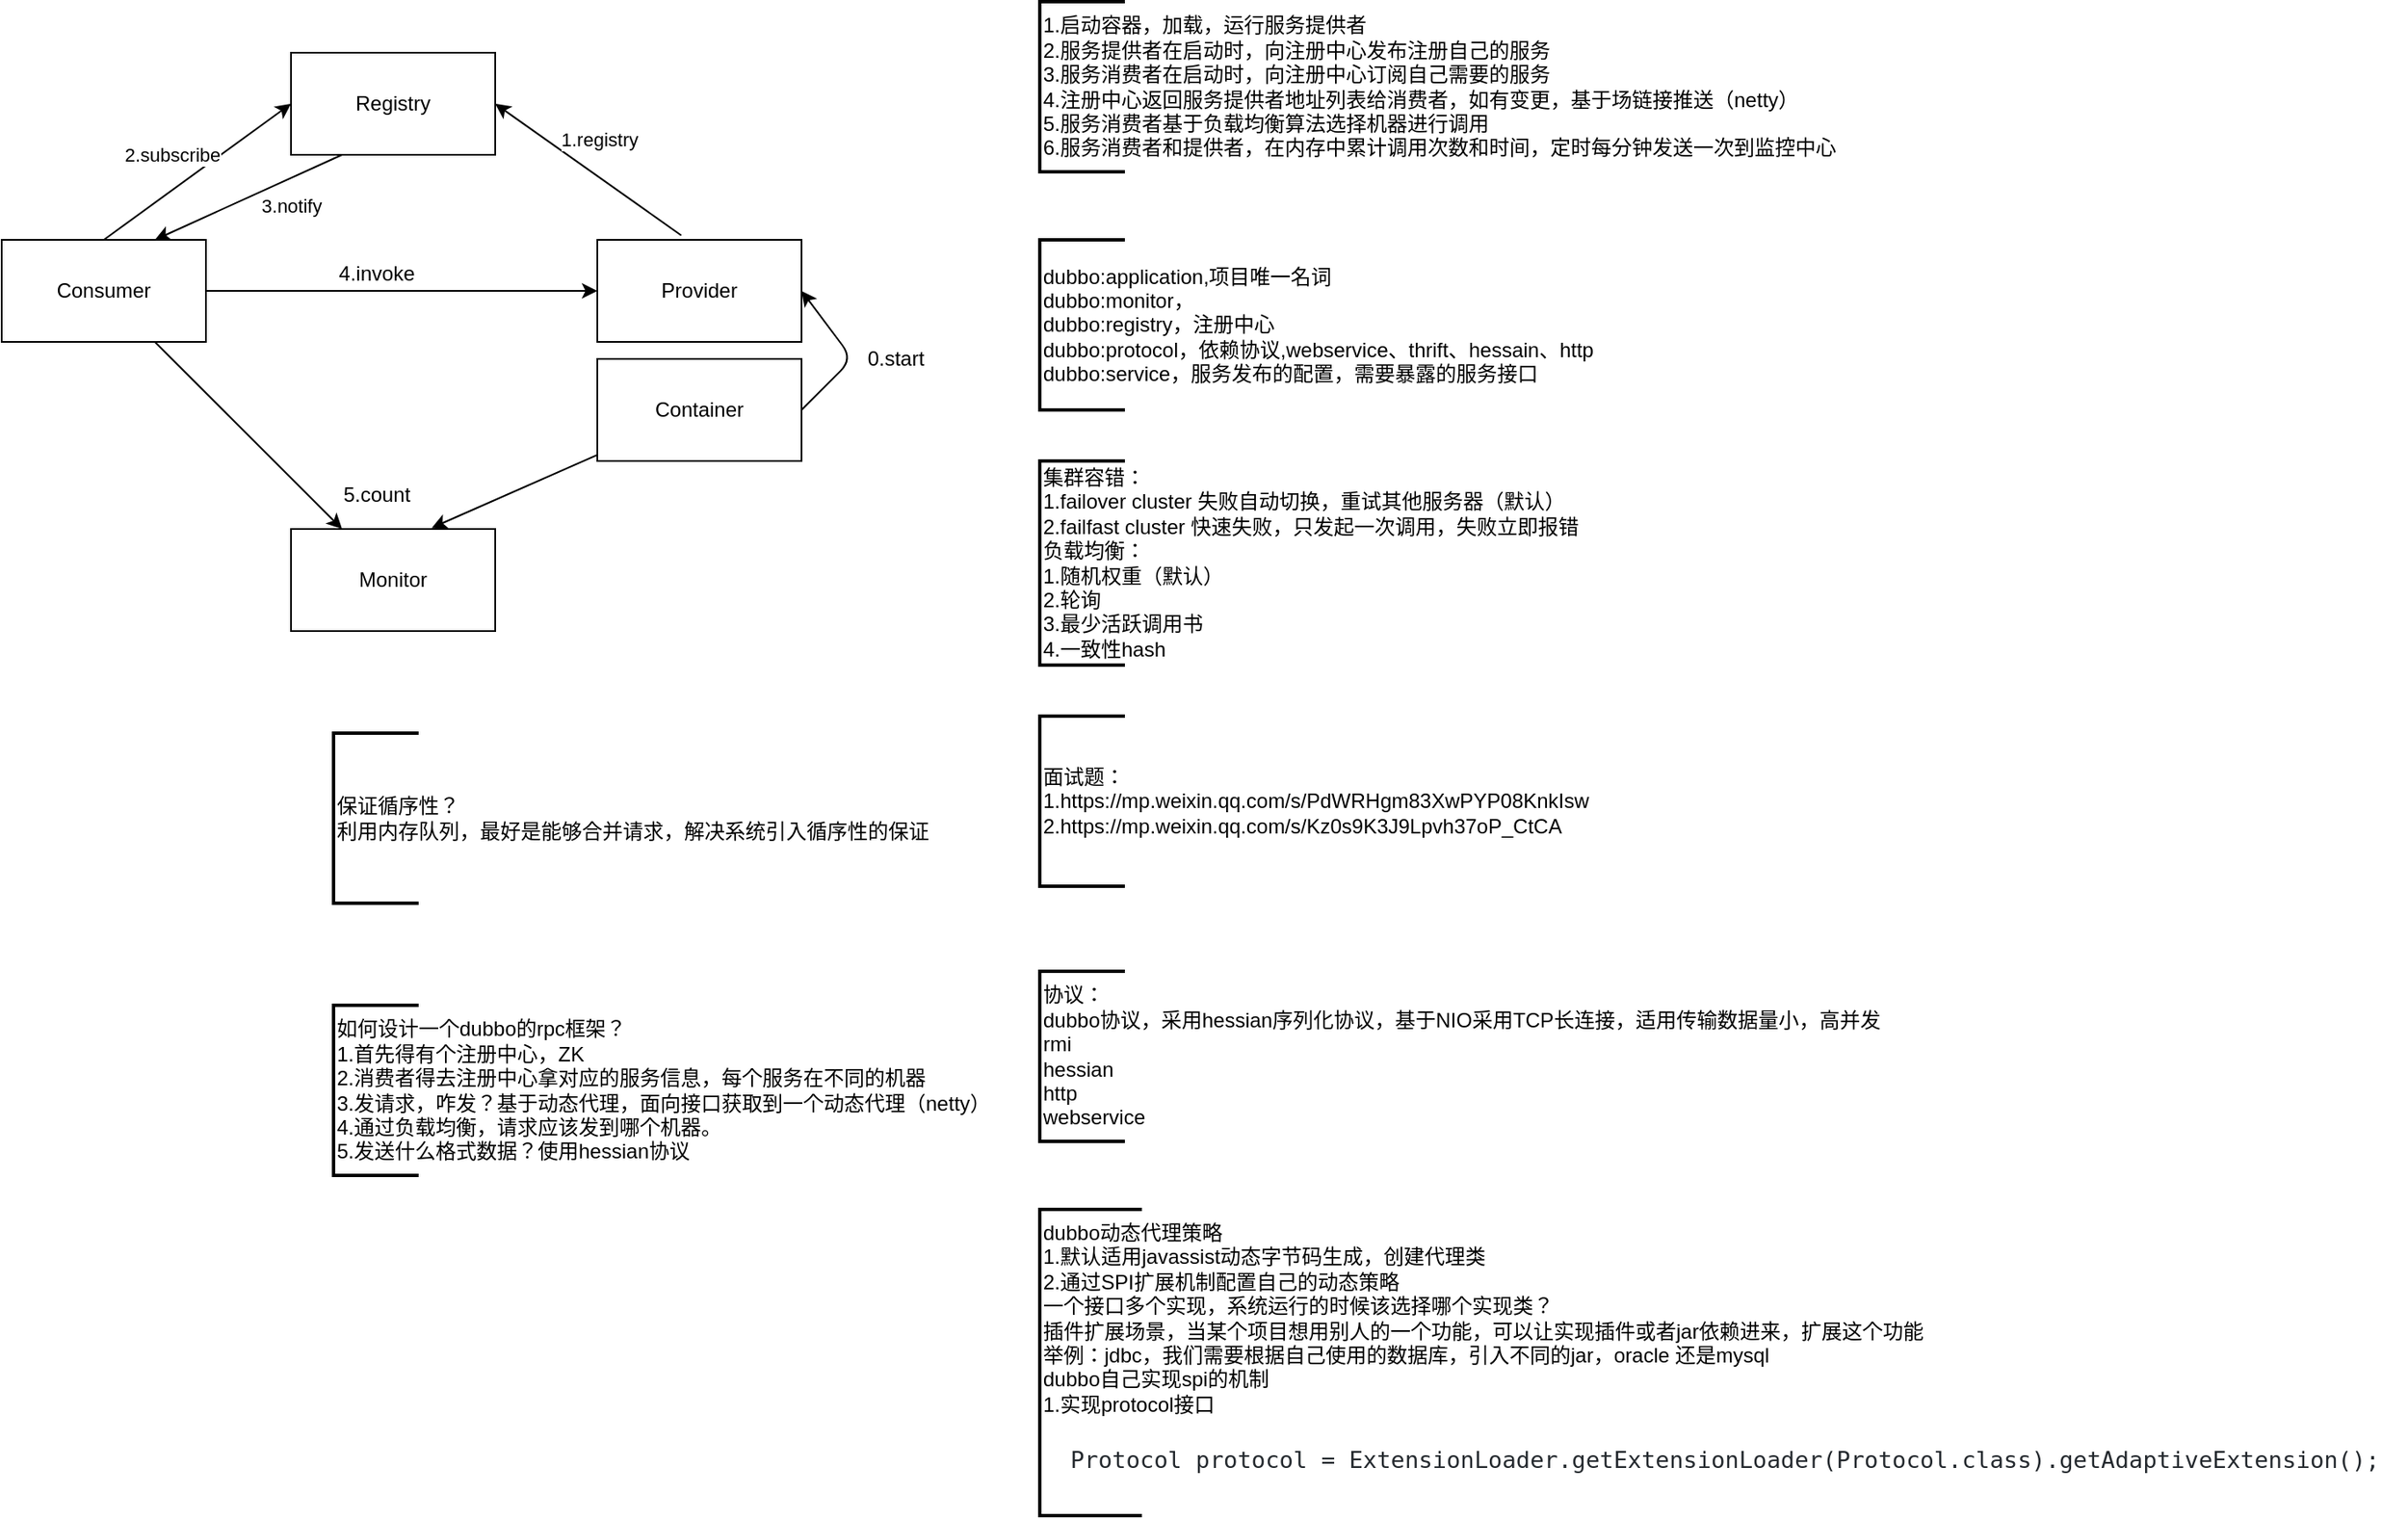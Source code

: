 <mxfile version="14.1.9" type="github">
  <diagram id="-2vOlbCm5UK6GnXF7qmE" name="Page-1">
    <mxGraphModel dx="652" dy="391" grid="1" gridSize="10" guides="1" tooltips="1" connect="1" arrows="1" fold="1" page="1" pageScale="1" pageWidth="827" pageHeight="1169" math="0" shadow="0">
      <root>
        <mxCell id="0" />
        <mxCell id="1" parent="0" />
        <mxCell id="QzGgwSaGUs0cwAOd74rH-1" value="Registry" style="rounded=0;whiteSpace=wrap;html=1;" parent="1" vertex="1">
          <mxGeometry x="330" y="70" width="120" height="60" as="geometry" />
        </mxCell>
        <mxCell id="QzGgwSaGUs0cwAOd74rH-14" style="edgeStyle=none;rounded=0;orthogonalLoop=1;jettySize=auto;html=1;" parent="1" source="QzGgwSaGUs0cwAOd74rH-2" target="QzGgwSaGUs0cwAOd74rH-3" edge="1">
          <mxGeometry relative="1" as="geometry" />
        </mxCell>
        <mxCell id="QzGgwSaGUs0cwAOd74rH-16" style="edgeStyle=none;rounded=0;orthogonalLoop=1;jettySize=auto;html=1;" parent="1" source="QzGgwSaGUs0cwAOd74rH-2" target="QzGgwSaGUs0cwAOd74rH-4" edge="1">
          <mxGeometry relative="1" as="geometry" />
        </mxCell>
        <mxCell id="QzGgwSaGUs0cwAOd74rH-2" value="Consumer" style="rounded=0;whiteSpace=wrap;html=1;" parent="1" vertex="1">
          <mxGeometry x="160" y="180" width="120" height="60" as="geometry" />
        </mxCell>
        <mxCell id="QzGgwSaGUs0cwAOd74rH-3" value="Provider" style="rounded=0;whiteSpace=wrap;html=1;" parent="1" vertex="1">
          <mxGeometry x="510" y="180" width="120" height="60" as="geometry" />
        </mxCell>
        <mxCell id="QzGgwSaGUs0cwAOd74rH-4" value="Monitor" style="rounded=0;whiteSpace=wrap;html=1;" parent="1" vertex="1">
          <mxGeometry x="330" y="350" width="120" height="60" as="geometry" />
        </mxCell>
        <mxCell id="QzGgwSaGUs0cwAOd74rH-17" style="edgeStyle=none;rounded=0;orthogonalLoop=1;jettySize=auto;html=1;entryX=0.689;entryY=-0.011;entryDx=0;entryDy=0;entryPerimeter=0;" parent="1" source="QzGgwSaGUs0cwAOd74rH-5" target="QzGgwSaGUs0cwAOd74rH-4" edge="1">
          <mxGeometry relative="1" as="geometry" />
        </mxCell>
        <mxCell id="QzGgwSaGUs0cwAOd74rH-5" value="Container" style="rounded=0;whiteSpace=wrap;html=1;" parent="1" vertex="1">
          <mxGeometry x="510" y="250" width="120" height="60" as="geometry" />
        </mxCell>
        <mxCell id="QzGgwSaGUs0cwAOd74rH-6" value="" style="endArrow=classic;html=1;entryX=1;entryY=0.5;entryDx=0;entryDy=0;exitX=0.411;exitY=-0.044;exitDx=0;exitDy=0;exitPerimeter=0;" parent="1" source="QzGgwSaGUs0cwAOd74rH-3" target="QzGgwSaGUs0cwAOd74rH-1" edge="1">
          <mxGeometry width="50" height="50" relative="1" as="geometry">
            <mxPoint x="520" y="200" as="sourcePoint" />
            <mxPoint x="570" y="150" as="targetPoint" />
          </mxGeometry>
        </mxCell>
        <mxCell id="QzGgwSaGUs0cwAOd74rH-7" value="1.registry" style="edgeLabel;html=1;align=center;verticalAlign=middle;resizable=0;points=[];" parent="QzGgwSaGUs0cwAOd74rH-6" vertex="1" connectable="0">
          <mxGeometry x="0.263" y="-1" relative="1" as="geometry">
            <mxPoint x="19.49" y="-7.44" as="offset" />
          </mxGeometry>
        </mxCell>
        <mxCell id="QzGgwSaGUs0cwAOd74rH-8" value="2.subscribe" style="endArrow=classic;html=1;exitX=0.5;exitY=0;exitDx=0;exitDy=0;" parent="1" source="QzGgwSaGUs0cwAOd74rH-2" edge="1">
          <mxGeometry x="-0.092" y="17" width="50" height="50" relative="1" as="geometry">
            <mxPoint x="280" y="150" as="sourcePoint" />
            <mxPoint x="330" y="100" as="targetPoint" />
            <mxPoint as="offset" />
          </mxGeometry>
        </mxCell>
        <mxCell id="QzGgwSaGUs0cwAOd74rH-10" value="" style="endArrow=classic;html=1;entryX=0.75;entryY=0;entryDx=0;entryDy=0;exitX=0.25;exitY=1;exitDx=0;exitDy=0;" parent="1" source="QzGgwSaGUs0cwAOd74rH-1" target="QzGgwSaGUs0cwAOd74rH-2" edge="1">
          <mxGeometry width="50" height="50" relative="1" as="geometry">
            <mxPoint x="330" y="200" as="sourcePoint" />
            <mxPoint x="380" y="150" as="targetPoint" />
          </mxGeometry>
        </mxCell>
        <mxCell id="QzGgwSaGUs0cwAOd74rH-11" value="3.notify" style="edgeLabel;html=1;align=center;verticalAlign=middle;resizable=0;points=[];" parent="QzGgwSaGUs0cwAOd74rH-10" vertex="1" connectable="0">
          <mxGeometry x="-0.24" y="1" relative="1" as="geometry">
            <mxPoint x="11.46" y="10.05" as="offset" />
          </mxGeometry>
        </mxCell>
        <mxCell id="QzGgwSaGUs0cwAOd74rH-12" value="" style="endArrow=classic;html=1;exitX=1;exitY=0.5;exitDx=0;exitDy=0;entryX=1;entryY=0.5;entryDx=0;entryDy=0;" parent="1" source="QzGgwSaGUs0cwAOd74rH-5" target="QzGgwSaGUs0cwAOd74rH-3" edge="1">
          <mxGeometry width="50" height="50" relative="1" as="geometry">
            <mxPoint x="650" y="310" as="sourcePoint" />
            <mxPoint x="700" y="260" as="targetPoint" />
            <Array as="points">
              <mxPoint x="660" y="250" />
            </Array>
          </mxGeometry>
        </mxCell>
        <mxCell id="QzGgwSaGUs0cwAOd74rH-13" value="0.start" style="text;html=1;align=center;verticalAlign=middle;resizable=0;points=[];autosize=1;" parent="1" vertex="1">
          <mxGeometry x="660" y="240" width="50" height="20" as="geometry" />
        </mxCell>
        <mxCell id="QzGgwSaGUs0cwAOd74rH-15" value="4.invoke" style="text;html=1;align=center;verticalAlign=middle;resizable=0;points=[];autosize=1;" parent="1" vertex="1">
          <mxGeometry x="350" y="190" width="60" height="20" as="geometry" />
        </mxCell>
        <mxCell id="QzGgwSaGUs0cwAOd74rH-18" value="5.count" style="text;html=1;align=center;verticalAlign=middle;resizable=0;points=[];autosize=1;" parent="1" vertex="1">
          <mxGeometry x="355" y="320" width="50" height="20" as="geometry" />
        </mxCell>
        <mxCell id="QzGgwSaGUs0cwAOd74rH-20" value="1.启动容器，加载，运行服务提供者&lt;br&gt;2.服务提供者在启动时，向注册中心发布注册自己的服务&lt;br&gt;3.服务消费者在启动时，向注册中心订阅自己需要的服务&lt;br&gt;4.注册中心返回服务提供者地址列表给消费者，如有变更，基于场链接推送（netty）&lt;br&gt;5.服务消费者基于负载均衡算法选择机器进行调用&lt;br&gt;6.服务消费者和提供者，在内存中累计调用次数和时间，定时每分钟发送一次到监控中心" style="strokeWidth=2;html=1;shape=mxgraph.flowchart.annotation_1;align=left;pointerEvents=1;" parent="1" vertex="1">
          <mxGeometry x="770" y="40" width="50" height="100" as="geometry" />
        </mxCell>
        <mxCell id="QzGgwSaGUs0cwAOd74rH-21" value="dubbo:application,项目唯一名词&lt;br&gt;dubbo:monitor，&lt;br&gt;dubbo:registry，注册中心&lt;br&gt;dubbo:protocol，依赖协议,webservice、thrift、hessain、http&lt;br&gt;dubbo:service，服务发布的配置，需要暴露的服务接口" style="strokeWidth=2;html=1;shape=mxgraph.flowchart.annotation_1;align=left;pointerEvents=1;" parent="1" vertex="1">
          <mxGeometry x="770" y="180" width="50" height="100" as="geometry" />
        </mxCell>
        <mxCell id="QzGgwSaGUs0cwAOd74rH-22" value="集群容错：&lt;br&gt;1.failover cluster 失败自动切换，重试其他服务器（默认）&lt;br&gt;2.failfast cluster 快速失败，只发起一次调用，失败立即报错&lt;br&gt;负载均衡：&lt;br&gt;1.随机权重（默认）&lt;br&gt;2.轮询&lt;br&gt;3.最少活跃调用书&lt;br&gt;4.一致性hash" style="strokeWidth=2;html=1;shape=mxgraph.flowchart.annotation_1;align=left;pointerEvents=1;" parent="1" vertex="1">
          <mxGeometry x="770" y="310" width="50" height="120" as="geometry" />
        </mxCell>
        <mxCell id="QzGgwSaGUs0cwAOd74rH-23" value="面试题：&lt;br&gt;1.https://mp.weixin.qq.com/s/PdWRHgm83XwPYP08KnkIsw&lt;br&gt;2.https://mp.weixin.qq.com/s/Kz0s9K3J9Lpvh37oP_CtCA" style="strokeWidth=2;html=1;shape=mxgraph.flowchart.annotation_1;align=left;pointerEvents=1;" parent="1" vertex="1">
          <mxGeometry x="770" y="460" width="50" height="100" as="geometry" />
        </mxCell>
        <mxCell id="gHSD-VTmvuO6psi_np3N-1" value="协议：&lt;br&gt;dubbo协议，采用hessian序列化协议，基于NIO采用TCP长连接，适用传输数据量小，高并发&lt;br&gt;rmi&lt;br&gt;hessian&lt;br&gt;http&lt;br&gt;webservice" style="strokeWidth=2;html=1;shape=mxgraph.flowchart.annotation_1;align=left;pointerEvents=1;" vertex="1" parent="1">
          <mxGeometry x="770" y="610" width="50" height="100" as="geometry" />
        </mxCell>
        <mxCell id="gHSD-VTmvuO6psi_np3N-2" value="dubbo动态代理策略&lt;br&gt;1.默认适用javassist动态字节码生成，创建代理类&lt;br&gt;2.通过SPI扩展机制配置自己的动态策略&lt;br&gt;一个接口多个实现，系统运行的时候该选择哪个实现类？&lt;br&gt;插件扩展场景，当某个项目想用别人的一个功能，可以让实现插件或者jar依赖进来，扩展这个功能&lt;br&gt;举例：jdbc，我们需要根据自己使用的数据库，引入不同的jar，oracle 还是mysql&lt;br&gt;dubbo自己实现spi的机制&lt;br&gt;1.实现protocol接口&lt;br&gt;&lt;pre style=&quot;box-sizing: border-box ; font-family: , &amp;#34;consolas&amp;#34; , &amp;#34;liberation mono&amp;#34; , &amp;#34;menlo&amp;#34; , monospace ; font-size: 13.6px ; margin-top: 0px ; margin-bottom: 0px ; overflow-wrap: normal ; padding: 16px ; overflow: auto ; line-height: 1.45 ; border-radius: 6px ; word-break: normal ; color: rgb(36 , 41 , 46)&quot;&gt;&lt;span class=&quot;pl-smi&quot; style=&quot;box-sizing: border-box&quot;&gt;Protocol&lt;/span&gt; protocol &lt;span class=&quot;pl-k&quot; style=&quot;box-sizing: border-box&quot;&gt;=&lt;/span&gt; &lt;span class=&quot;pl-smi&quot; style=&quot;box-sizing: border-box&quot;&gt;ExtensionLoader&lt;/span&gt;&lt;span class=&quot;pl-k&quot; style=&quot;box-sizing: border-box&quot;&gt;.&lt;/span&gt;getExtensionLoader(&lt;span class=&quot;pl-smi&quot; style=&quot;box-sizing: border-box&quot;&gt;Protocol&lt;/span&gt;&lt;span class=&quot;pl-k&quot; style=&quot;box-sizing: border-box&quot;&gt;.&lt;/span&gt;class)&lt;span class=&quot;pl-k&quot; style=&quot;box-sizing: border-box&quot;&gt;.&lt;/span&gt;getAdaptiveExtension();&lt;/pre&gt;" style="strokeWidth=2;html=1;shape=mxgraph.flowchart.annotation_1;align=left;pointerEvents=1;" vertex="1" parent="1">
          <mxGeometry x="770" y="750" width="60" height="180" as="geometry" />
        </mxCell>
        <mxCell id="gHSD-VTmvuO6psi_np3N-3" value="保证循序性？&lt;br&gt;利用内存队列，最好是能够合并请求，解决系统引入循序性的保证" style="strokeWidth=2;html=1;shape=mxgraph.flowchart.annotation_1;align=left;pointerEvents=1;" vertex="1" parent="1">
          <mxGeometry x="355" y="470" width="50" height="100" as="geometry" />
        </mxCell>
        <mxCell id="gHSD-VTmvuO6psi_np3N-6" value="如何设计一个dubbo的rpc框架？&lt;br&gt;1.首先得有个注册中心，ZK&lt;br&gt;2.消费者得去注册中心拿对应的服务信息，每个服务在不同的机器&lt;br&gt;3.发请求，咋发？基于动态代理，面向接口获取到一个动态代理（netty）&lt;br&gt;4.通过负载均衡，请求应该发到哪个机器。&lt;br&gt;5.发送什么格式数据？使用hessian协议" style="strokeWidth=2;html=1;shape=mxgraph.flowchart.annotation_1;align=left;pointerEvents=1;" vertex="1" parent="1">
          <mxGeometry x="355" y="630" width="50" height="100" as="geometry" />
        </mxCell>
      </root>
    </mxGraphModel>
  </diagram>
</mxfile>
